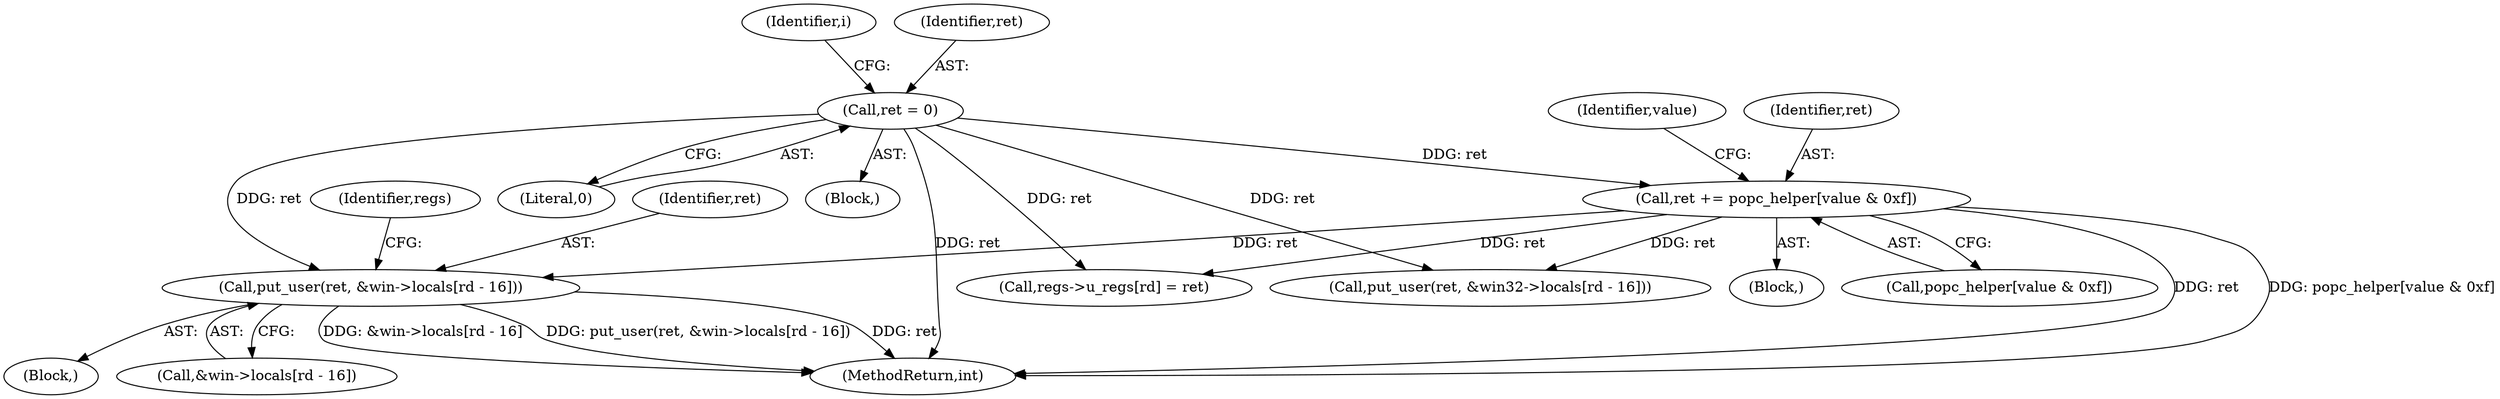 digraph "0_linux_a8b0ca17b80e92faab46ee7179ba9e99ccb61233_37@array" {
"1000242" [label="(Call,put_user(ret, &win->locals[rd - 16]))"];
"1000162" [label="(Call,ret = 0)"];
"1000174" [label="(Call,ret += popc_helper[value & 0xf])"];
"1000173" [label="(Block,)"];
"1000166" [label="(Identifier,i)"];
"1000191" [label="(Call,regs->u_regs[rd] = ret)"];
"1000174" [label="(Call,ret += popc_helper[value & 0xf])"];
"1000164" [label="(Literal,0)"];
"1000163" [label="(Identifier,ret)"];
"1000176" [label="(Call,popc_helper[value & 0xf])"];
"1000242" [label="(Call,put_user(ret, &win->locals[rd - 16]))"];
"1000253" [label="(Identifier,regs)"];
"1000256" [label="(MethodReturn,int)"];
"1000161" [label="(Block,)"];
"1000175" [label="(Identifier,ret)"];
"1000182" [label="(Identifier,value)"];
"1000218" [label="(Call,put_user(ret, &win32->locals[rd - 16]))"];
"1000229" [label="(Block,)"];
"1000243" [label="(Identifier,ret)"];
"1000244" [label="(Call,&win->locals[rd - 16])"];
"1000162" [label="(Call,ret = 0)"];
"1000242" -> "1000229"  [label="AST: "];
"1000242" -> "1000244"  [label="CFG: "];
"1000243" -> "1000242"  [label="AST: "];
"1000244" -> "1000242"  [label="AST: "];
"1000253" -> "1000242"  [label="CFG: "];
"1000242" -> "1000256"  [label="DDG: &win->locals[rd - 16]"];
"1000242" -> "1000256"  [label="DDG: put_user(ret, &win->locals[rd - 16])"];
"1000242" -> "1000256"  [label="DDG: ret"];
"1000162" -> "1000242"  [label="DDG: ret"];
"1000174" -> "1000242"  [label="DDG: ret"];
"1000162" -> "1000161"  [label="AST: "];
"1000162" -> "1000164"  [label="CFG: "];
"1000163" -> "1000162"  [label="AST: "];
"1000164" -> "1000162"  [label="AST: "];
"1000166" -> "1000162"  [label="CFG: "];
"1000162" -> "1000256"  [label="DDG: ret"];
"1000162" -> "1000174"  [label="DDG: ret"];
"1000162" -> "1000191"  [label="DDG: ret"];
"1000162" -> "1000218"  [label="DDG: ret"];
"1000174" -> "1000173"  [label="AST: "];
"1000174" -> "1000176"  [label="CFG: "];
"1000175" -> "1000174"  [label="AST: "];
"1000176" -> "1000174"  [label="AST: "];
"1000182" -> "1000174"  [label="CFG: "];
"1000174" -> "1000256"  [label="DDG: popc_helper[value & 0xf]"];
"1000174" -> "1000256"  [label="DDG: ret"];
"1000174" -> "1000191"  [label="DDG: ret"];
"1000174" -> "1000218"  [label="DDG: ret"];
}
